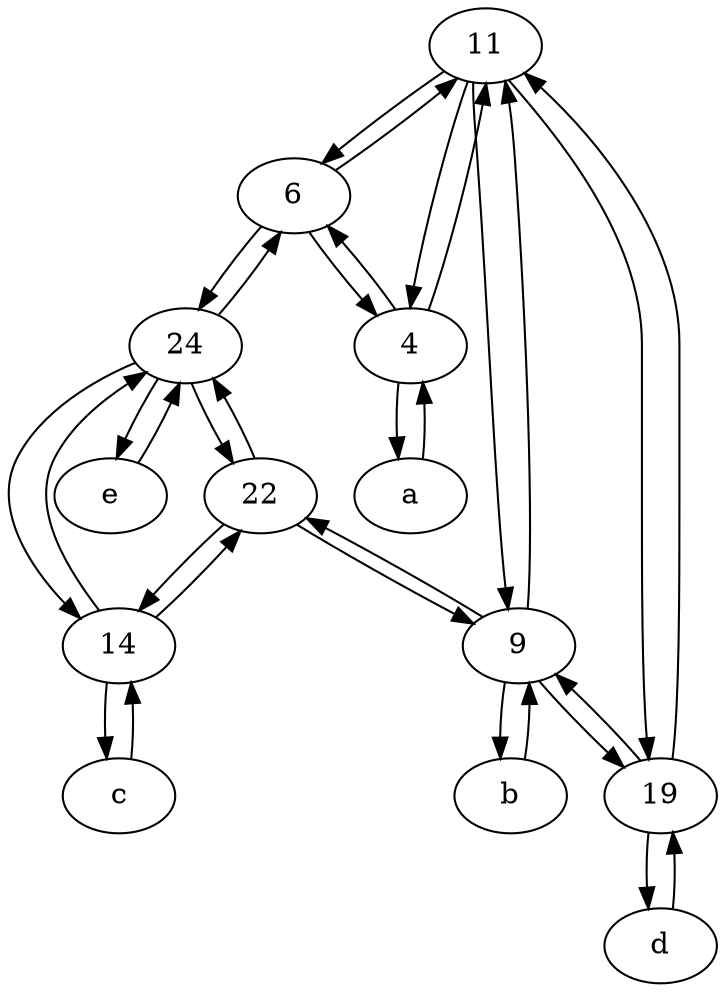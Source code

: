 digraph  {
	11;
	22;
	24;
	d [pos="20,30!"];
	6;
	b [pos="50,20!"];
	9;
	c [pos="20,10!"];
	19;
	a [pos="40,10!"];
	e [pos="30,50!"];
	14;
	4;
	a -> 4;
	14 -> c;
	11 -> 6;
	c -> 14;
	6 -> 11;
	11 -> 9;
	9 -> 22;
	11 -> 4;
	22 -> 14;
	14 -> 22;
	22 -> 24;
	24 -> 22;
	19 -> 9;
	4 -> 11;
	6 -> 24;
	24 -> 6;
	24 -> e;
	22 -> 9;
	9 -> 19;
	9 -> 11;
	11 -> 19;
	6 -> 4;
	e -> 24;
	b -> 9;
	4 -> 6;
	14 -> 24;
	24 -> 14;
	19 -> 11;
	d -> 19;
	9 -> b;
	19 -> d;
	4 -> a;

	}
